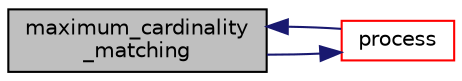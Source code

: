 digraph "maximum_cardinality_matching"
{
  edge [fontname="Helvetica",fontsize="10",labelfontname="Helvetica",labelfontsize="10"];
  node [fontname="Helvetica",fontsize="10",shape=record];
  rankdir="LR";
  Node0 [label="maximum_cardinality\l_matching",height=0.2,width=0.4,color="black", fillcolor="grey75", style="filled", fontcolor="black"];
  Node0 -> Node1 [color="midnightblue",fontsize="10",style="solid",fontname="Helvetica"];
  Node1 [label="process",height=0.2,width=0.4,color="red", fillcolor="white", style="filled",URL="$maximum__cardinality__matching_8c.html#a0f128f5cb3e4c125b4a75a02a858d86a"];
  Node1 -> Node0 [color="midnightblue",fontsize="10",style="solid",fontname="Helvetica"];
}
